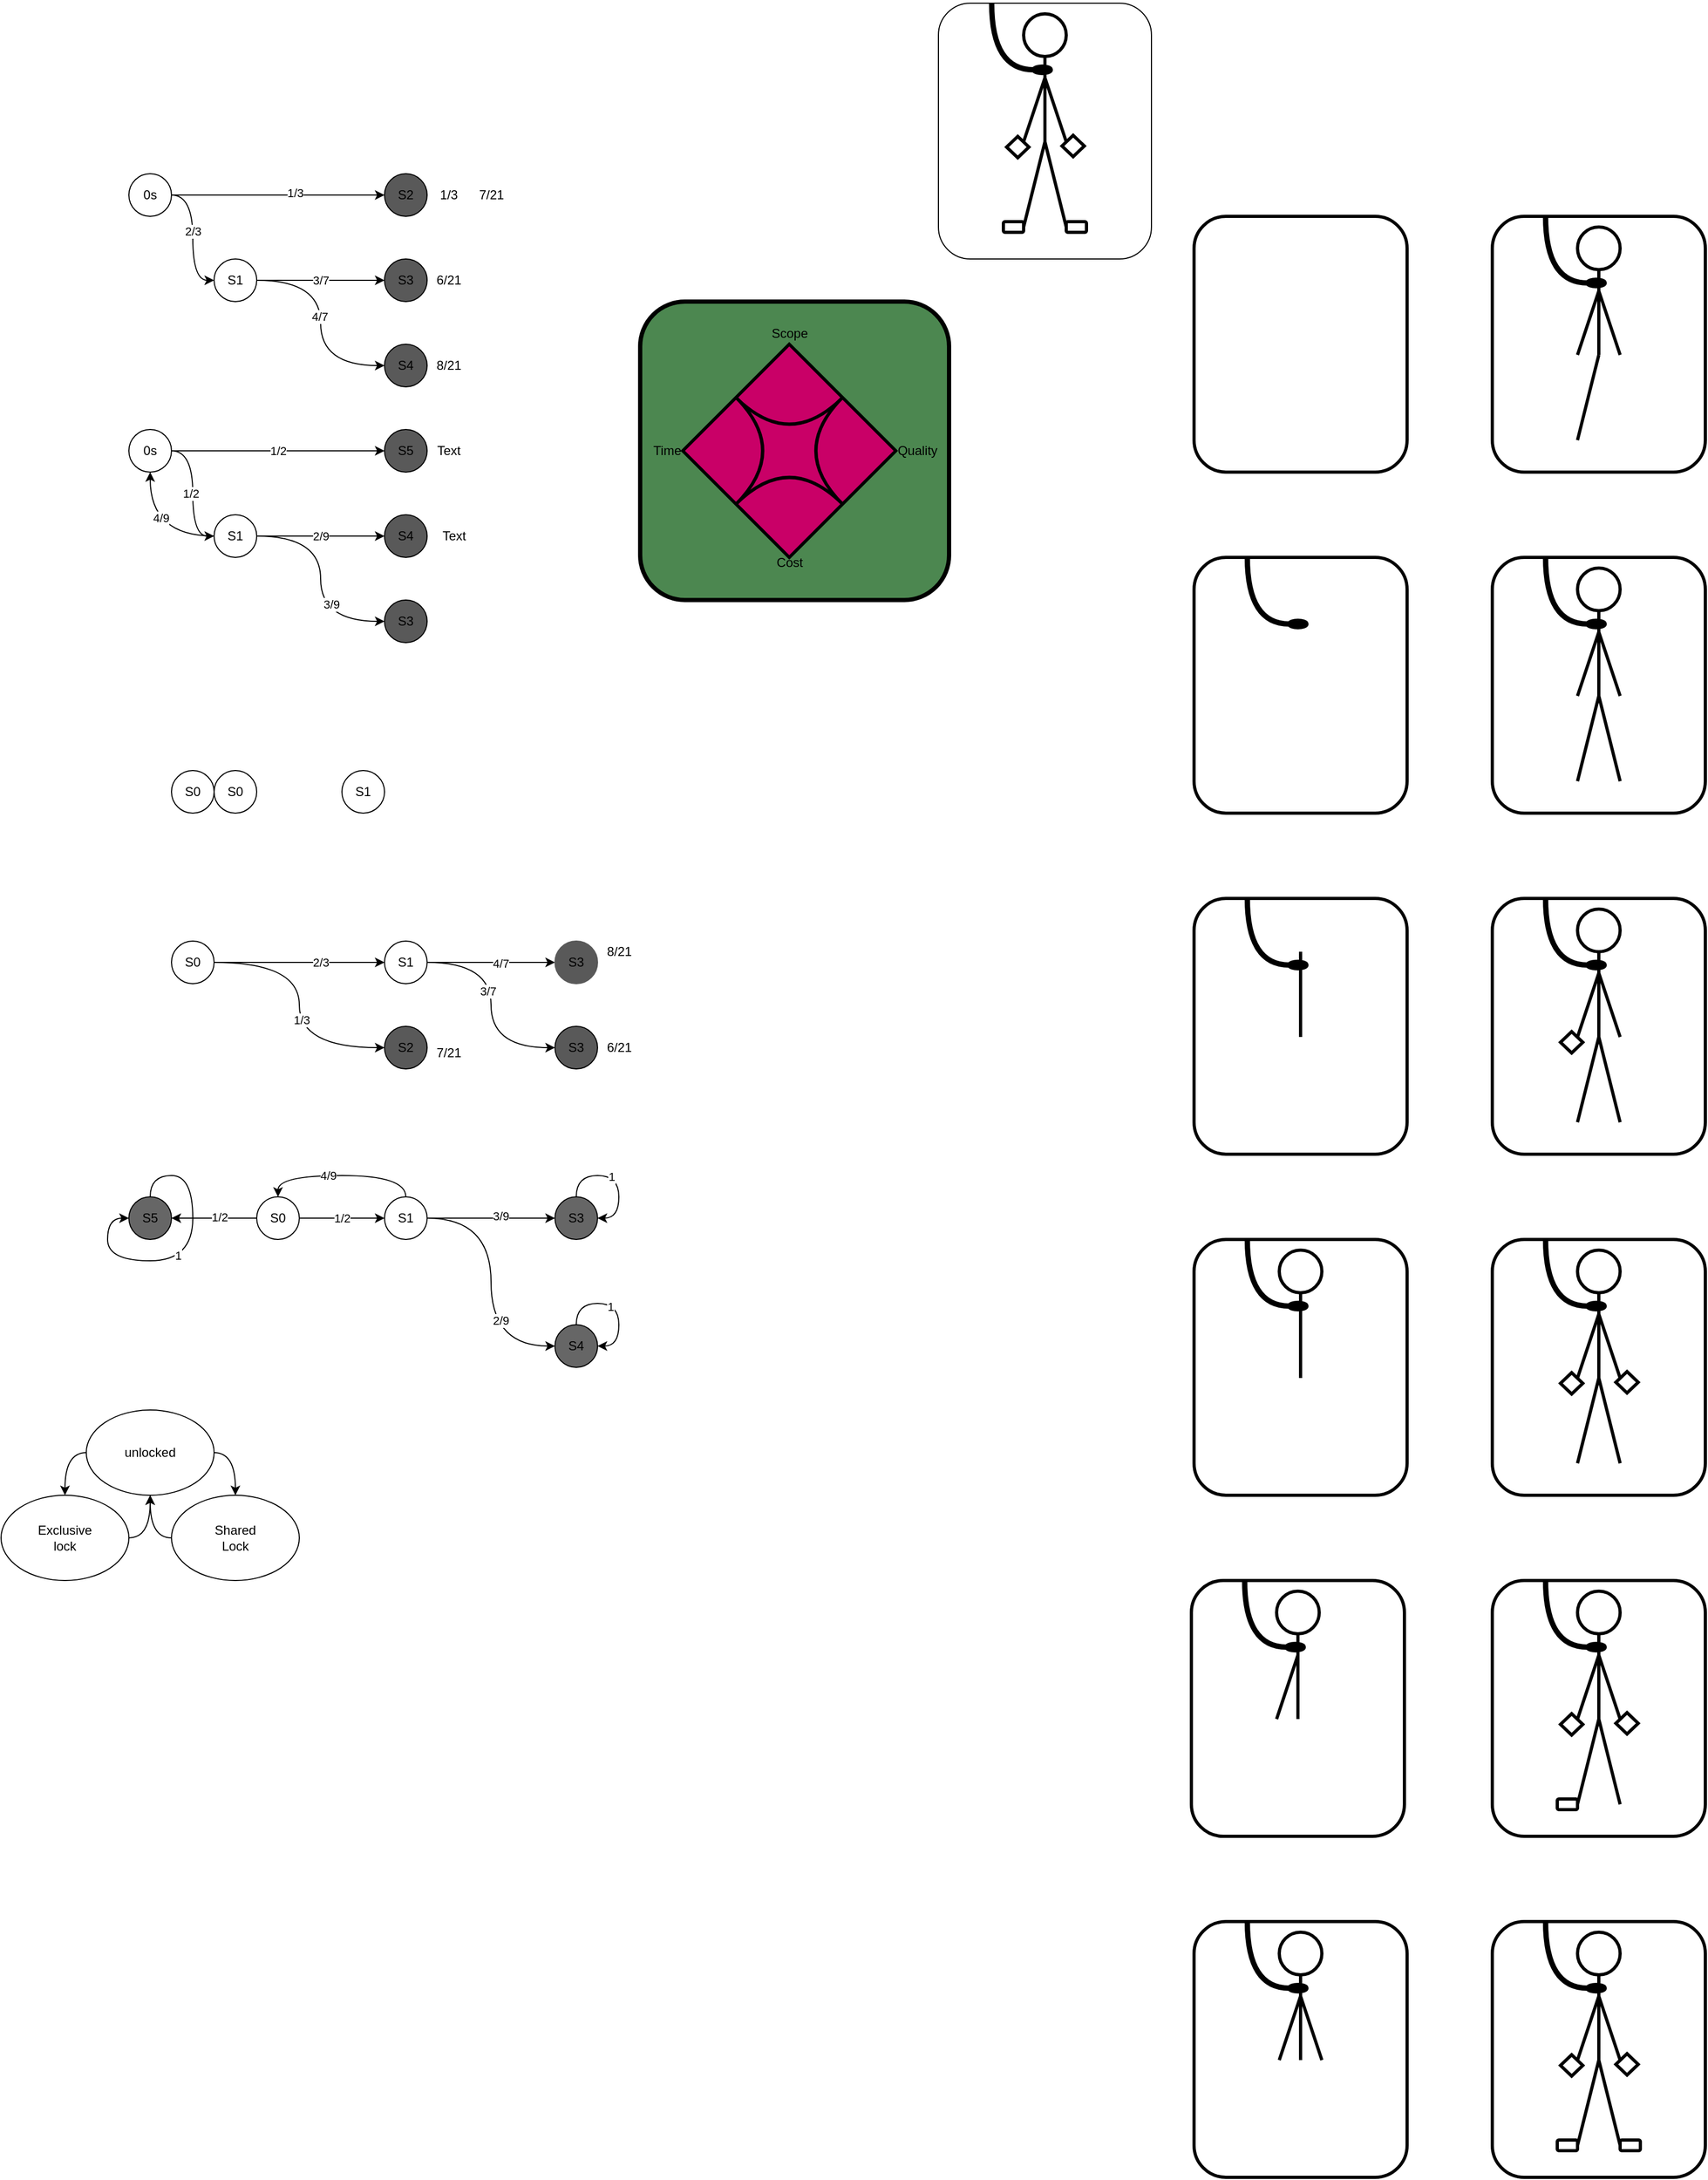 <mxfile version="20.5.2" type="device"><diagram id="sGskoXBOly3HqCNUnWLE" name="Page-1"><mxGraphModel dx="447" dy="1596" grid="1" gridSize="10" guides="1" tooltips="1" connect="1" arrows="1" fold="1" page="1" pageScale="1" pageWidth="827" pageHeight="1169" math="0" shadow="0"><root><mxCell id="0"/><mxCell id="1" parent="0"/><mxCell id="DgklLyY0GoytOKyZ_iIw-23" value="" style="rounded=1;whiteSpace=wrap;html=1;fillColor=none;" parent="1" vertex="1"><mxGeometry x="960" width="200" height="240" as="geometry"/></mxCell><mxCell id="LQpNVYu5RDOjCrOUP0Ct-6" value="" style="rounded=1;whiteSpace=wrap;html=1;fillColor=#4C8750;fontColor=#ffffff;strokeColor=default;strokeWidth=4;" parent="1" vertex="1"><mxGeometry x="680" y="280" width="290" height="280" as="geometry"/></mxCell><mxCell id="7IcQax-6n0yi58CeUxlt-4" style="edgeStyle=orthogonalEdgeStyle;orthogonalLoop=1;jettySize=auto;html=1;entryX=0;entryY=0.5;entryDx=0;entryDy=0;curved=1;" parent="1" source="7IcQax-6n0yi58CeUxlt-1" target="7IcQax-6n0yi58CeUxlt-2" edge="1"><mxGeometry relative="1" as="geometry"/></mxCell><mxCell id="7IcQax-6n0yi58CeUxlt-11" value="2/3&lt;br&gt;" style="edgeLabel;html=1;align=center;verticalAlign=middle;resizable=0;points=[];" parent="7IcQax-6n0yi58CeUxlt-4" vertex="1" connectable="0"><mxGeometry x="-0.108" relative="1" as="geometry"><mxPoint as="offset"/></mxGeometry></mxCell><mxCell id="7IcQax-6n0yi58CeUxlt-5" style="edgeStyle=orthogonalEdgeStyle;curved=1;orthogonalLoop=1;jettySize=auto;html=1;entryX=0;entryY=0.5;entryDx=0;entryDy=0;" parent="1" source="7IcQax-6n0yi58CeUxlt-1" target="7IcQax-6n0yi58CeUxlt-3" edge="1"><mxGeometry relative="1" as="geometry"/></mxCell><mxCell id="7IcQax-6n0yi58CeUxlt-10" value="1/3" style="edgeLabel;html=1;align=center;verticalAlign=middle;resizable=0;points=[];" parent="7IcQax-6n0yi58CeUxlt-5" vertex="1" connectable="0"><mxGeometry x="0.162" y="2" relative="1" as="geometry"><mxPoint as="offset"/></mxGeometry></mxCell><mxCell id="7IcQax-6n0yi58CeUxlt-1" value="0s" style="ellipse;whiteSpace=wrap;html=1;aspect=fixed;" parent="1" vertex="1"><mxGeometry x="200" y="160" width="40" height="40" as="geometry"/></mxCell><mxCell id="7IcQax-6n0yi58CeUxlt-8" style="edgeStyle=orthogonalEdgeStyle;curved=1;orthogonalLoop=1;jettySize=auto;html=1;entryX=0;entryY=0.5;entryDx=0;entryDy=0;" parent="1" source="7IcQax-6n0yi58CeUxlt-2" target="7IcQax-6n0yi58CeUxlt-7" edge="1"><mxGeometry relative="1" as="geometry"/></mxCell><mxCell id="7IcQax-6n0yi58CeUxlt-13" value="3/7" style="edgeLabel;html=1;align=center;verticalAlign=middle;resizable=0;points=[];" parent="7IcQax-6n0yi58CeUxlt-8" vertex="1" connectable="0"><mxGeometry x="-0.391" relative="1" as="geometry"><mxPoint x="23" as="offset"/></mxGeometry></mxCell><mxCell id="7IcQax-6n0yi58CeUxlt-9" style="edgeStyle=orthogonalEdgeStyle;curved=1;orthogonalLoop=1;jettySize=auto;html=1;entryX=0;entryY=0.5;entryDx=0;entryDy=0;" parent="1" source="7IcQax-6n0yi58CeUxlt-2" target="7IcQax-6n0yi58CeUxlt-6" edge="1"><mxGeometry relative="1" as="geometry"/></mxCell><mxCell id="7IcQax-6n0yi58CeUxlt-14" value="4/7&lt;br&gt;" style="edgeLabel;html=1;align=center;verticalAlign=middle;resizable=0;points=[];" parent="7IcQax-6n0yi58CeUxlt-9" vertex="1" connectable="0"><mxGeometry x="-0.282" y="-1" relative="1" as="geometry"><mxPoint y="22" as="offset"/></mxGeometry></mxCell><mxCell id="7IcQax-6n0yi58CeUxlt-2" value="S1" style="ellipse;whiteSpace=wrap;html=1;aspect=fixed;" parent="1" vertex="1"><mxGeometry x="280" y="240" width="40" height="40" as="geometry"/></mxCell><mxCell id="7IcQax-6n0yi58CeUxlt-3" value="S2" style="ellipse;whiteSpace=wrap;html=1;aspect=fixed;fillColor=#595959;" parent="1" vertex="1"><mxGeometry x="440" y="160" width="40" height="40" as="geometry"/></mxCell><mxCell id="7IcQax-6n0yi58CeUxlt-6" value="S4" style="ellipse;whiteSpace=wrap;html=1;aspect=fixed;fillColor=#595959;" parent="1" vertex="1"><mxGeometry x="440" y="320" width="40" height="40" as="geometry"/></mxCell><mxCell id="7IcQax-6n0yi58CeUxlt-7" value="S3" style="ellipse;whiteSpace=wrap;html=1;aspect=fixed;fillColor=#595959;" parent="1" vertex="1"><mxGeometry x="440" y="240" width="40" height="40" as="geometry"/></mxCell><mxCell id="7IcQax-6n0yi58CeUxlt-15" value="1/3" style="text;html=1;align=center;verticalAlign=middle;resizable=0;points=[];autosize=1;strokeColor=none;fillColor=none;" parent="1" vertex="1"><mxGeometry x="480" y="165" width="40" height="30" as="geometry"/></mxCell><mxCell id="7IcQax-6n0yi58CeUxlt-16" value="6/21" style="text;html=1;align=center;verticalAlign=middle;resizable=0;points=[];autosize=1;strokeColor=none;fillColor=none;" parent="1" vertex="1"><mxGeometry x="475" y="245" width="50" height="30" as="geometry"/></mxCell><mxCell id="7IcQax-6n0yi58CeUxlt-17" value="8/21" style="text;html=1;align=center;verticalAlign=middle;resizable=0;points=[];autosize=1;strokeColor=none;fillColor=none;" parent="1" vertex="1"><mxGeometry x="475" y="325" width="50" height="30" as="geometry"/></mxCell><mxCell id="7IcQax-6n0yi58CeUxlt-18" value="7/21" style="text;html=1;align=center;verticalAlign=middle;resizable=0;points=[];autosize=1;strokeColor=none;fillColor=none;" parent="1" vertex="1"><mxGeometry x="515" y="165" width="50" height="30" as="geometry"/></mxCell><mxCell id="7IcQax-6n0yi58CeUxlt-21" style="edgeStyle=orthogonalEdgeStyle;curved=1;orthogonalLoop=1;jettySize=auto;html=1;" parent="1" source="7IcQax-6n0yi58CeUxlt-19" target="7IcQax-6n0yi58CeUxlt-20" edge="1"><mxGeometry relative="1" as="geometry"/></mxCell><mxCell id="7IcQax-6n0yi58CeUxlt-24" value="1/2" style="edgeLabel;html=1;align=center;verticalAlign=middle;resizable=0;points=[];" parent="7IcQax-6n0yi58CeUxlt-21" vertex="1" connectable="0"><mxGeometry x="-0.342" y="1" relative="1" as="geometry"><mxPoint x="34" y="1" as="offset"/></mxGeometry></mxCell><mxCell id="7IcQax-6n0yi58CeUxlt-23" style="edgeStyle=orthogonalEdgeStyle;curved=1;orthogonalLoop=1;jettySize=auto;html=1;entryX=0;entryY=0.5;entryDx=0;entryDy=0;" parent="1" source="7IcQax-6n0yi58CeUxlt-19" target="7IcQax-6n0yi58CeUxlt-22" edge="1"><mxGeometry relative="1" as="geometry"/></mxCell><mxCell id="7IcQax-6n0yi58CeUxlt-25" value="1/2" style="edgeLabel;html=1;align=center;verticalAlign=middle;resizable=0;points=[];" parent="7IcQax-6n0yi58CeUxlt-23" vertex="1" connectable="0"><mxGeometry x="-0.27" y="-2" relative="1" as="geometry"><mxPoint y="16" as="offset"/></mxGeometry></mxCell><mxCell id="7IcQax-6n0yi58CeUxlt-19" value="0s" style="ellipse;whiteSpace=wrap;html=1;aspect=fixed;" parent="1" vertex="1"><mxGeometry x="200" y="400" width="40" height="40" as="geometry"/></mxCell><mxCell id="7IcQax-6n0yi58CeUxlt-20" value="S5" style="ellipse;whiteSpace=wrap;html=1;aspect=fixed;fillColor=#595959;" parent="1" vertex="1"><mxGeometry x="440" y="400" width="40" height="40" as="geometry"/></mxCell><mxCell id="7IcQax-6n0yi58CeUxlt-28" style="edgeStyle=orthogonalEdgeStyle;curved=1;orthogonalLoop=1;jettySize=auto;html=1;entryX=0.5;entryY=1;entryDx=0;entryDy=0;" parent="1" source="7IcQax-6n0yi58CeUxlt-22" target="7IcQax-6n0yi58CeUxlt-19" edge="1"><mxGeometry relative="1" as="geometry"/></mxCell><mxCell id="7IcQax-6n0yi58CeUxlt-29" value="4/9" style="edgeLabel;html=1;align=center;verticalAlign=middle;resizable=0;points=[];" parent="7IcQax-6n0yi58CeUxlt-28" vertex="1" connectable="0"><mxGeometry x="0.294" y="-10" relative="1" as="geometry"><mxPoint as="offset"/></mxGeometry></mxCell><mxCell id="7IcQax-6n0yi58CeUxlt-30" style="edgeStyle=orthogonalEdgeStyle;curved=1;orthogonalLoop=1;jettySize=auto;html=1;entryX=0;entryY=0.5;entryDx=0;entryDy=0;" parent="1" source="7IcQax-6n0yi58CeUxlt-22" target="7IcQax-6n0yi58CeUxlt-26" edge="1"><mxGeometry relative="1" as="geometry"/></mxCell><mxCell id="7IcQax-6n0yi58CeUxlt-31" value="2/9" style="edgeLabel;html=1;align=center;verticalAlign=middle;resizable=0;points=[];" parent="7IcQax-6n0yi58CeUxlt-30" vertex="1" connectable="0"><mxGeometry x="-0.269" y="-1" relative="1" as="geometry"><mxPoint x="16" y="-1" as="offset"/></mxGeometry></mxCell><mxCell id="7IcQax-6n0yi58CeUxlt-32" style="edgeStyle=orthogonalEdgeStyle;curved=1;orthogonalLoop=1;jettySize=auto;html=1;entryX=0;entryY=0.5;entryDx=0;entryDy=0;" parent="1" source="7IcQax-6n0yi58CeUxlt-22" target="7IcQax-6n0yi58CeUxlt-27" edge="1"><mxGeometry relative="1" as="geometry"/></mxCell><mxCell id="7IcQax-6n0yi58CeUxlt-33" value="3/9" style="edgeLabel;html=1;align=center;verticalAlign=middle;resizable=0;points=[];" parent="7IcQax-6n0yi58CeUxlt-32" vertex="1" connectable="0"><mxGeometry x="0.238" y="10" relative="1" as="geometry"><mxPoint as="offset"/></mxGeometry></mxCell><mxCell id="7IcQax-6n0yi58CeUxlt-22" value="S1" style="ellipse;whiteSpace=wrap;html=1;aspect=fixed;fillColor=default;" parent="1" vertex="1"><mxGeometry x="280" y="480" width="40" height="40" as="geometry"/></mxCell><mxCell id="7IcQax-6n0yi58CeUxlt-26" value="S4" style="ellipse;whiteSpace=wrap;html=1;aspect=fixed;fillColor=#595959;" parent="1" vertex="1"><mxGeometry x="440" y="480" width="40" height="40" as="geometry"/></mxCell><mxCell id="7IcQax-6n0yi58CeUxlt-27" value="S3" style="ellipse;whiteSpace=wrap;html=1;aspect=fixed;fillColor=#595959;" parent="1" vertex="1"><mxGeometry x="440" y="560" width="40" height="40" as="geometry"/></mxCell><mxCell id="7IcQax-6n0yi58CeUxlt-34" value="Text" style="text;html=1;align=center;verticalAlign=middle;resizable=0;points=[];autosize=1;strokeColor=none;fillColor=none;" parent="1" vertex="1"><mxGeometry x="480" y="410" width="40" height="20" as="geometry"/></mxCell><mxCell id="7IcQax-6n0yi58CeUxlt-35" value="Text" style="text;html=1;align=center;verticalAlign=middle;resizable=0;points=[];autosize=1;strokeColor=none;fillColor=none;" parent="1" vertex="1"><mxGeometry x="485" y="490" width="40" height="20" as="geometry"/></mxCell><mxCell id="I7FxyXfFVe9pV2n4hSXE-5" style="edgeStyle=none;curved=1;rounded=0;orthogonalLoop=1;jettySize=auto;html=1;endArrow=open;startSize=14;endSize=14;sourcePerimeterSpacing=8;targetPerimeterSpacing=8;" parent="1" source="I7FxyXfFVe9pV2n4hSXE-1" target="I7FxyXfFVe9pV2n4hSXE-4" edge="1"><mxGeometry relative="1" as="geometry"/></mxCell><mxCell id="I7FxyXfFVe9pV2n4hSXE-1" value="S0" style="ellipse;whiteSpace=wrap;html=1;hachureGap=4;" parent="1" vertex="1"><mxGeometry x="240" y="720" width="40" height="40" as="geometry"/></mxCell><mxCell id="I7FxyXfFVe9pV2n4hSXE-2" value="S1" style="ellipse;whiteSpace=wrap;html=1;hachureGap=4;" parent="1" vertex="1"><mxGeometry x="400" y="720" width="40" height="40" as="geometry"/></mxCell><mxCell id="I7FxyXfFVe9pV2n4hSXE-4" value="S0" style="ellipse;whiteSpace=wrap;html=1;hachureGap=4;" parent="1" vertex="1"><mxGeometry x="280" y="720" width="40" height="40" as="geometry"/></mxCell><mxCell id="94QkGzh0j1kMz5XKnxy5-3" style="edgeStyle=orthogonalEdgeStyle;orthogonalLoop=1;jettySize=auto;html=1;entryX=0;entryY=0.5;entryDx=0;entryDy=0;curved=1;" parent="1" source="94QkGzh0j1kMz5XKnxy5-1" target="94QkGzh0j1kMz5XKnxy5-2" edge="1"><mxGeometry relative="1" as="geometry"/></mxCell><mxCell id="94QkGzh0j1kMz5XKnxy5-6" value="2/3" style="edgeLabel;html=1;align=center;verticalAlign=middle;resizable=0;points=[];" parent="94QkGzh0j1kMz5XKnxy5-3" vertex="1" connectable="0"><mxGeometry x="-0.228" y="-2" relative="1" as="geometry"><mxPoint x="38" y="-2" as="offset"/></mxGeometry></mxCell><mxCell id="94QkGzh0j1kMz5XKnxy5-5" style="edgeStyle=orthogonalEdgeStyle;curved=1;orthogonalLoop=1;jettySize=auto;html=1;entryX=0;entryY=0.5;entryDx=0;entryDy=0;" parent="1" source="94QkGzh0j1kMz5XKnxy5-1" target="94QkGzh0j1kMz5XKnxy5-4" edge="1"><mxGeometry relative="1" as="geometry"/></mxCell><mxCell id="94QkGzh0j1kMz5XKnxy5-7" value="1/3" style="edgeLabel;html=1;align=center;verticalAlign=middle;resizable=0;points=[];" parent="94QkGzh0j1kMz5XKnxy5-5" vertex="1" connectable="0"><mxGeometry x="0.117" y="2" relative="1" as="geometry"><mxPoint as="offset"/></mxGeometry></mxCell><mxCell id="94QkGzh0j1kMz5XKnxy5-1" value="S0" style="ellipse;whiteSpace=wrap;html=1;aspect=fixed;" parent="1" vertex="1"><mxGeometry x="240" y="880" width="40" height="40" as="geometry"/></mxCell><mxCell id="94QkGzh0j1kMz5XKnxy5-10" style="edgeStyle=orthogonalEdgeStyle;curved=1;orthogonalLoop=1;jettySize=auto;html=1;" parent="1" source="94QkGzh0j1kMz5XKnxy5-2" target="94QkGzh0j1kMz5XKnxy5-8" edge="1"><mxGeometry relative="1" as="geometry"/></mxCell><mxCell id="94QkGzh0j1kMz5XKnxy5-13" value="4/7" style="edgeLabel;html=1;align=center;verticalAlign=middle;resizable=0;points=[];" parent="94QkGzh0j1kMz5XKnxy5-10" vertex="1" connectable="0"><mxGeometry x="0.15" y="-1" relative="1" as="geometry"><mxPoint as="offset"/></mxGeometry></mxCell><mxCell id="94QkGzh0j1kMz5XKnxy5-11" style="edgeStyle=orthogonalEdgeStyle;curved=1;orthogonalLoop=1;jettySize=auto;html=1;entryX=0;entryY=0.5;entryDx=0;entryDy=0;" parent="1" source="94QkGzh0j1kMz5XKnxy5-2" target="94QkGzh0j1kMz5XKnxy5-9" edge="1"><mxGeometry relative="1" as="geometry"/></mxCell><mxCell id="94QkGzh0j1kMz5XKnxy5-12" value="3/7" style="edgeLabel;html=1;align=center;verticalAlign=middle;resizable=0;points=[];" parent="94QkGzh0j1kMz5XKnxy5-11" vertex="1" connectable="0"><mxGeometry x="-0.128" y="-3" relative="1" as="geometry"><mxPoint as="offset"/></mxGeometry></mxCell><mxCell id="94QkGzh0j1kMz5XKnxy5-2" value="S1" style="ellipse;whiteSpace=wrap;html=1;aspect=fixed;fillColor=none;" parent="1" vertex="1"><mxGeometry x="440" y="880" width="40" height="40" as="geometry"/></mxCell><mxCell id="94QkGzh0j1kMz5XKnxy5-4" value="S2" style="ellipse;whiteSpace=wrap;html=1;aspect=fixed;fillColor=#595959;" parent="1" vertex="1"><mxGeometry x="440" y="960" width="40" height="40" as="geometry"/></mxCell><mxCell id="94QkGzh0j1kMz5XKnxy5-8" value="S3" style="ellipse;whiteSpace=wrap;html=1;aspect=fixed;fillColor=#595959;strokeColor=#595959;" parent="1" vertex="1"><mxGeometry x="600" y="880" width="40" height="40" as="geometry"/></mxCell><mxCell id="94QkGzh0j1kMz5XKnxy5-9" value="S3" style="ellipse;whiteSpace=wrap;html=1;aspect=fixed;fillColor=#595959;" parent="1" vertex="1"><mxGeometry x="600" y="960" width="40" height="40" as="geometry"/></mxCell><mxCell id="94QkGzh0j1kMz5XKnxy5-14" value="8/21" style="text;html=1;align=center;verticalAlign=middle;resizable=0;points=[];autosize=1;strokeColor=none;fillColor=none;" parent="1" vertex="1"><mxGeometry x="635" y="875" width="50" height="30" as="geometry"/></mxCell><mxCell id="94QkGzh0j1kMz5XKnxy5-15" value="6/21" style="text;html=1;align=center;verticalAlign=middle;resizable=0;points=[];autosize=1;strokeColor=none;fillColor=none;" parent="1" vertex="1"><mxGeometry x="635" y="965" width="50" height="30" as="geometry"/></mxCell><mxCell id="94QkGzh0j1kMz5XKnxy5-16" value="7/21" style="text;html=1;align=center;verticalAlign=middle;resizable=0;points=[];autosize=1;strokeColor=none;fillColor=none;" parent="1" vertex="1"><mxGeometry x="475" y="970" width="50" height="30" as="geometry"/></mxCell><mxCell id="94QkGzh0j1kMz5XKnxy5-19" style="edgeStyle=orthogonalEdgeStyle;curved=1;orthogonalLoop=1;jettySize=auto;html=1;" parent="1" source="94QkGzh0j1kMz5XKnxy5-17" target="94QkGzh0j1kMz5XKnxy5-18" edge="1"><mxGeometry relative="1" as="geometry"/></mxCell><mxCell id="94QkGzh0j1kMz5XKnxy5-23" value="1/2" style="edgeLabel;html=1;align=center;verticalAlign=middle;resizable=0;points=[];" parent="94QkGzh0j1kMz5XKnxy5-19" vertex="1" connectable="0"><mxGeometry x="0.278" y="1" relative="1" as="geometry"><mxPoint x="-11" y="1" as="offset"/></mxGeometry></mxCell><mxCell id="94QkGzh0j1kMz5XKnxy5-21" style="edgeStyle=orthogonalEdgeStyle;curved=1;orthogonalLoop=1;jettySize=auto;html=1;entryX=1;entryY=0.5;entryDx=0;entryDy=0;" parent="1" source="94QkGzh0j1kMz5XKnxy5-17" target="94QkGzh0j1kMz5XKnxy5-20" edge="1"><mxGeometry relative="1" as="geometry"/></mxCell><mxCell id="94QkGzh0j1kMz5XKnxy5-22" value="1/2" style="edgeLabel;html=1;align=center;verticalAlign=middle;resizable=0;points=[];" parent="94QkGzh0j1kMz5XKnxy5-21" vertex="1" connectable="0"><mxGeometry x="-0.129" y="-1" relative="1" as="geometry"><mxPoint as="offset"/></mxGeometry></mxCell><mxCell id="94QkGzh0j1kMz5XKnxy5-17" value="S0" style="ellipse;whiteSpace=wrap;html=1;aspect=fixed;" parent="1" vertex="1"><mxGeometry x="320" y="1120" width="40" height="40" as="geometry"/></mxCell><mxCell id="94QkGzh0j1kMz5XKnxy5-24" style="edgeStyle=orthogonalEdgeStyle;curved=1;orthogonalLoop=1;jettySize=auto;html=1;entryX=0.5;entryY=0;entryDx=0;entryDy=0;exitX=0.5;exitY=0;exitDx=0;exitDy=0;" parent="1" source="94QkGzh0j1kMz5XKnxy5-18" target="94QkGzh0j1kMz5XKnxy5-17" edge="1"><mxGeometry relative="1" as="geometry"/></mxCell><mxCell id="94QkGzh0j1kMz5XKnxy5-25" value="4/9" style="edgeLabel;html=1;align=center;verticalAlign=middle;resizable=0;points=[];" parent="94QkGzh0j1kMz5XKnxy5-24" vertex="1" connectable="0"><mxGeometry x="-0.355" relative="1" as="geometry"><mxPoint x="-42" as="offset"/></mxGeometry></mxCell><mxCell id="94QkGzh0j1kMz5XKnxy5-28" style="edgeStyle=orthogonalEdgeStyle;curved=1;orthogonalLoop=1;jettySize=auto;html=1;" parent="1" source="94QkGzh0j1kMz5XKnxy5-18" target="94QkGzh0j1kMz5XKnxy5-26" edge="1"><mxGeometry relative="1" as="geometry"/></mxCell><mxCell id="94QkGzh0j1kMz5XKnxy5-30" value="3/9" style="edgeLabel;html=1;align=center;verticalAlign=middle;resizable=0;points=[];" parent="94QkGzh0j1kMz5XKnxy5-28" vertex="1" connectable="0"><mxGeometry x="0.143" y="2" relative="1" as="geometry"><mxPoint as="offset"/></mxGeometry></mxCell><mxCell id="94QkGzh0j1kMz5XKnxy5-29" style="edgeStyle=orthogonalEdgeStyle;curved=1;orthogonalLoop=1;jettySize=auto;html=1;entryX=0;entryY=0.5;entryDx=0;entryDy=0;" parent="1" source="94QkGzh0j1kMz5XKnxy5-18" target="94QkGzh0j1kMz5XKnxy5-27" edge="1"><mxGeometry relative="1" as="geometry"/></mxCell><mxCell id="94QkGzh0j1kMz5XKnxy5-31" value="2/9" style="edgeLabel;html=1;align=center;verticalAlign=middle;resizable=0;points=[];" parent="94QkGzh0j1kMz5XKnxy5-29" vertex="1" connectable="0"><mxGeometry x="0.3" y="9" relative="1" as="geometry"><mxPoint as="offset"/></mxGeometry></mxCell><mxCell id="94QkGzh0j1kMz5XKnxy5-18" value="S1" style="ellipse;whiteSpace=wrap;html=1;aspect=fixed;" parent="1" vertex="1"><mxGeometry x="440" y="1120" width="40" height="40" as="geometry"/></mxCell><mxCell id="94QkGzh0j1kMz5XKnxy5-20" value="S5" style="ellipse;whiteSpace=wrap;html=1;aspect=fixed;fillColor=#666666;" parent="1" vertex="1"><mxGeometry x="200" y="1120" width="40" height="40" as="geometry"/></mxCell><mxCell id="94QkGzh0j1kMz5XKnxy5-26" value="S3" style="ellipse;whiteSpace=wrap;html=1;aspect=fixed;fillColor=#666666;" parent="1" vertex="1"><mxGeometry x="600" y="1120" width="40" height="40" as="geometry"/></mxCell><mxCell id="94QkGzh0j1kMz5XKnxy5-27" value="S4" style="ellipse;whiteSpace=wrap;html=1;aspect=fixed;fillColor=#666666;" parent="1" vertex="1"><mxGeometry x="600" y="1240" width="40" height="40" as="geometry"/></mxCell><mxCell id="94QkGzh0j1kMz5XKnxy5-32" style="edgeStyle=orthogonalEdgeStyle;curved=1;orthogonalLoop=1;jettySize=auto;html=1;entryX=0;entryY=0.5;entryDx=0;entryDy=0;" parent="1" source="94QkGzh0j1kMz5XKnxy5-20" target="94QkGzh0j1kMz5XKnxy5-20" edge="1"><mxGeometry relative="1" as="geometry"/></mxCell><mxCell id="94QkGzh0j1kMz5XKnxy5-33" value="1" style="edgeLabel;html=1;align=center;verticalAlign=middle;resizable=0;points=[];" parent="94QkGzh0j1kMz5XKnxy5-32" vertex="1" connectable="0"><mxGeometry x="0.104" y="-5" relative="1" as="geometry"><mxPoint as="offset"/></mxGeometry></mxCell><mxCell id="94QkGzh0j1kMz5XKnxy5-34" style="edgeStyle=orthogonalEdgeStyle;curved=1;orthogonalLoop=1;jettySize=auto;html=1;entryX=1;entryY=0.5;entryDx=0;entryDy=0;" parent="1" source="94QkGzh0j1kMz5XKnxy5-26" target="94QkGzh0j1kMz5XKnxy5-26" edge="1"><mxGeometry relative="1" as="geometry"/></mxCell><mxCell id="94QkGzh0j1kMz5XKnxy5-35" value="1" style="edgeLabel;html=1;align=center;verticalAlign=middle;resizable=0;points=[];" parent="94QkGzh0j1kMz5XKnxy5-34" vertex="1" connectable="0"><mxGeometry x="-0.117" y="-1" relative="1" as="geometry"><mxPoint as="offset"/></mxGeometry></mxCell><mxCell id="94QkGzh0j1kMz5XKnxy5-36" style="edgeStyle=orthogonalEdgeStyle;curved=1;orthogonalLoop=1;jettySize=auto;html=1;entryX=1;entryY=0.5;entryDx=0;entryDy=0;" parent="1" source="94QkGzh0j1kMz5XKnxy5-27" target="94QkGzh0j1kMz5XKnxy5-27" edge="1"><mxGeometry relative="1" as="geometry"/></mxCell><mxCell id="94QkGzh0j1kMz5XKnxy5-37" value="1" style="edgeLabel;html=1;align=center;verticalAlign=middle;resizable=0;points=[];" parent="94QkGzh0j1kMz5XKnxy5-36" vertex="1" connectable="0"><mxGeometry x="-0.13" y="-3" relative="1" as="geometry"><mxPoint as="offset"/></mxGeometry></mxCell><mxCell id="LQpNVYu5RDOjCrOUP0Ct-1" value="" style="rhombus;whiteSpace=wrap;html=1;fillColor=#C90067;strokeColor=default;strokeWidth=3;" parent="1" vertex="1"><mxGeometry x="720" y="320" width="200" height="200" as="geometry"/></mxCell><mxCell id="LQpNVYu5RDOjCrOUP0Ct-2" value="Scope" style="text;html=1;align=center;verticalAlign=middle;resizable=0;points=[];autosize=1;strokeColor=none;fillColor=none;" parent="1" vertex="1"><mxGeometry x="790" y="295" width="60" height="30" as="geometry"/></mxCell><mxCell id="LQpNVYu5RDOjCrOUP0Ct-3" value="Time" style="text;html=1;align=center;verticalAlign=middle;resizable=0;points=[];autosize=1;strokeColor=none;fillColor=none;" parent="1" vertex="1"><mxGeometry x="680" y="405" width="50" height="30" as="geometry"/></mxCell><mxCell id="LQpNVYu5RDOjCrOUP0Ct-4" value="Quality" style="text;html=1;align=center;verticalAlign=middle;resizable=0;points=[];autosize=1;strokeColor=none;fillColor=none;" parent="1" vertex="1"><mxGeometry x="910" y="405" width="60" height="30" as="geometry"/></mxCell><mxCell id="LQpNVYu5RDOjCrOUP0Ct-5" value="Cost" style="text;html=1;align=center;verticalAlign=middle;resizable=0;points=[];autosize=1;strokeColor=none;fillColor=none;" parent="1" vertex="1"><mxGeometry x="795" y="510" width="50" height="30" as="geometry"/></mxCell><mxCell id="LQpNVYu5RDOjCrOUP0Ct-8" value="" style="endArrow=none;html=1;curved=1;exitX=0;exitY=1;exitDx=0;exitDy=0;entryX=1;entryY=1;entryDx=0;entryDy=0;strokeWidth=3;" parent="1" source="LQpNVYu5RDOjCrOUP0Ct-1" target="LQpNVYu5RDOjCrOUP0Ct-1" edge="1"><mxGeometry width="50" height="50" relative="1" as="geometry"><mxPoint x="780" y="510" as="sourcePoint"/><mxPoint x="830" y="460" as="targetPoint"/><Array as="points"><mxPoint x="820" y="420"/></Array></mxGeometry></mxCell><mxCell id="LQpNVYu5RDOjCrOUP0Ct-10" value="" style="endArrow=none;html=1;curved=1;exitX=0;exitY=1;exitDx=0;exitDy=0;entryX=1;entryY=1;entryDx=0;entryDy=0;strokeWidth=3;" parent="1" edge="1"><mxGeometry width="50" height="50" relative="1" as="geometry"><mxPoint x="770" y="370" as="sourcePoint"/><mxPoint x="870" y="370" as="targetPoint"/><Array as="points"><mxPoint x="820" y="420"/></Array></mxGeometry></mxCell><mxCell id="LQpNVYu5RDOjCrOUP0Ct-12" value="" style="endArrow=none;html=1;curved=1;exitX=0;exitY=1;exitDx=0;exitDy=0;strokeWidth=3;" parent="1" source="LQpNVYu5RDOjCrOUP0Ct-1" edge="1"><mxGeometry width="50" height="50" relative="1" as="geometry"><mxPoint x="770" y="440" as="sourcePoint"/><mxPoint x="770" y="370" as="targetPoint"/><Array as="points"><mxPoint x="820" y="420"/></Array></mxGeometry></mxCell><mxCell id="LQpNVYu5RDOjCrOUP0Ct-14" value="" style="endArrow=none;html=1;curved=1;exitX=1;exitY=1;exitDx=0;exitDy=0;startArrow=none;strokeWidth=3;" parent="1" source="LQpNVYu5RDOjCrOUP0Ct-1" edge="1"><mxGeometry width="50" height="50" relative="1" as="geometry"><mxPoint x="870" y="470" as="sourcePoint"/><mxPoint x="870" y="370" as="targetPoint"/><Array as="points"><mxPoint x="820" y="420"/></Array></mxGeometry></mxCell><mxCell id="DgklLyY0GoytOKyZ_iIw-1" value="" style="ellipse;whiteSpace=wrap;html=1;aspect=fixed;fillColor=none;strokeWidth=3;" parent="1" vertex="1"><mxGeometry x="1040" y="10" width="40" height="40" as="geometry"/></mxCell><mxCell id="DgklLyY0GoytOKyZ_iIw-2" value="" style="endArrow=none;html=1;rounded=0;entryX=0.5;entryY=1;entryDx=0;entryDy=0;strokeWidth=3;" parent="1" target="DgklLyY0GoytOKyZ_iIw-1" edge="1"><mxGeometry width="50" height="50" relative="1" as="geometry"><mxPoint x="1060" y="130" as="sourcePoint"/><mxPoint x="1090" y="60" as="targetPoint"/></mxGeometry></mxCell><mxCell id="DgklLyY0GoytOKyZ_iIw-3" value="" style="endArrow=none;html=1;rounded=0;strokeWidth=3;" parent="1" edge="1"><mxGeometry width="50" height="50" relative="1" as="geometry"><mxPoint x="1040" y="210" as="sourcePoint"/><mxPoint x="1060" y="130" as="targetPoint"/></mxGeometry></mxCell><mxCell id="DgklLyY0GoytOKyZ_iIw-4" value="" style="endArrow=none;html=1;rounded=0;strokeWidth=3;" parent="1" edge="1"><mxGeometry width="50" height="50" relative="1" as="geometry"><mxPoint x="1060" y="130" as="sourcePoint"/><mxPoint x="1080" y="210" as="targetPoint"/></mxGeometry></mxCell><mxCell id="DgklLyY0GoytOKyZ_iIw-5" value="" style="endArrow=none;html=1;rounded=0;strokeWidth=3;" parent="1" edge="1"><mxGeometry width="50" height="50" relative="1" as="geometry"><mxPoint x="1040" y="130" as="sourcePoint"/><mxPoint x="1060" y="70" as="targetPoint"/></mxGeometry></mxCell><mxCell id="DgklLyY0GoytOKyZ_iIw-6" value="" style="endArrow=none;html=1;rounded=0;strokeWidth=3;" parent="1" edge="1"><mxGeometry width="50" height="50" relative="1" as="geometry"><mxPoint x="1060" y="70" as="sourcePoint"/><mxPoint x="1080" y="130" as="targetPoint"/></mxGeometry></mxCell><mxCell id="DgklLyY0GoytOKyZ_iIw-14" value="" style="rounded=1;whiteSpace=wrap;html=1;fillColor=none;strokeWidth=3;" parent="1" vertex="1"><mxGeometry x="1021" y="205" width="19" height="10" as="geometry"/></mxCell><mxCell id="DgklLyY0GoytOKyZ_iIw-15" value="" style="rounded=1;whiteSpace=wrap;html=1;fillColor=none;strokeWidth=3;" parent="1" vertex="1"><mxGeometry x="1080" y="205" width="19" height="10" as="geometry"/></mxCell><mxCell id="DgklLyY0GoytOKyZ_iIw-17" value="" style="rhombus;whiteSpace=wrap;html=1;fillColor=none;strokeWidth=3;" parent="1" vertex="1"><mxGeometry x="1024" y="125" width="21" height="20" as="geometry"/></mxCell><mxCell id="DgklLyY0GoytOKyZ_iIw-18" value="" style="rhombus;whiteSpace=wrap;html=1;fillColor=none;strokeWidth=3;" parent="1" vertex="1"><mxGeometry x="1076" y="124" width="21" height="20" as="geometry"/></mxCell><mxCell id="DgklLyY0GoytOKyZ_iIw-20" value="" style="ellipse;whiteSpace=wrap;html=1;fillColor=none;strokeWidth=5;" parent="1" vertex="1"><mxGeometry x="1050" y="60" width="15" height="5" as="geometry"/></mxCell><mxCell id="DgklLyY0GoytOKyZ_iIw-22" value="" style="endArrow=none;html=1;exitX=0;exitY=0.5;exitDx=0;exitDy=0;entryX=0.25;entryY=0;entryDx=0;entryDy=0;strokeWidth=5;curved=1;" parent="1" source="DgklLyY0GoytOKyZ_iIw-20" target="DgklLyY0GoytOKyZ_iIw-23" edge="1"><mxGeometry width="50" height="50" relative="1" as="geometry"><mxPoint x="990" y="90" as="sourcePoint"/><mxPoint x="980" y="-30" as="targetPoint"/><Array as="points"><mxPoint x="1010" y="63"/></Array></mxGeometry></mxCell><mxCell id="DgklLyY0GoytOKyZ_iIw-37" value="" style="rounded=1;whiteSpace=wrap;html=1;fillColor=none;strokeWidth=3;" parent="1" vertex="1"><mxGeometry x="1200" y="520" width="200" height="240" as="geometry"/></mxCell><mxCell id="DgklLyY0GoytOKyZ_iIw-48" value="" style="ellipse;whiteSpace=wrap;html=1;fillColor=none;strokeWidth=5;" parent="1" vertex="1"><mxGeometry x="1290" y="580" width="15" height="5" as="geometry"/></mxCell><mxCell id="DgklLyY0GoytOKyZ_iIw-49" value="" style="endArrow=none;html=1;exitX=0;exitY=0.5;exitDx=0;exitDy=0;entryX=0.25;entryY=0;entryDx=0;entryDy=0;strokeWidth=5;curved=1;" parent="1" source="DgklLyY0GoytOKyZ_iIw-48" target="DgklLyY0GoytOKyZ_iIw-37" edge="1"><mxGeometry width="50" height="50" relative="1" as="geometry"><mxPoint x="1230" y="610" as="sourcePoint"/><mxPoint x="1220" y="490" as="targetPoint"/><Array as="points"><mxPoint x="1250" y="583"/></Array></mxGeometry></mxCell><mxCell id="DgklLyY0GoytOKyZ_iIw-50" value="" style="rounded=1;whiteSpace=wrap;html=1;fillColor=none;strokeWidth=3;" parent="1" vertex="1"><mxGeometry x="1200" y="840" width="200" height="240" as="geometry"/></mxCell><mxCell id="DgklLyY0GoytOKyZ_iIw-52" value="" style="endArrow=none;html=1;rounded=0;entryX=0.5;entryY=1;entryDx=0;entryDy=0;strokeWidth=3;" parent="1" edge="1"><mxGeometry width="50" height="50" relative="1" as="geometry"><mxPoint x="1300" y="970" as="sourcePoint"/><mxPoint x="1300" y="890" as="targetPoint"/></mxGeometry></mxCell><mxCell id="DgklLyY0GoytOKyZ_iIw-61" value="" style="ellipse;whiteSpace=wrap;html=1;fillColor=none;strokeWidth=5;" parent="1" vertex="1"><mxGeometry x="1290" y="900" width="15" height="5" as="geometry"/></mxCell><mxCell id="DgklLyY0GoytOKyZ_iIw-62" value="" style="endArrow=none;html=1;exitX=0;exitY=0.5;exitDx=0;exitDy=0;entryX=0.25;entryY=0;entryDx=0;entryDy=0;strokeWidth=5;curved=1;" parent="1" source="DgklLyY0GoytOKyZ_iIw-61" target="DgklLyY0GoytOKyZ_iIw-50" edge="1"><mxGeometry width="50" height="50" relative="1" as="geometry"><mxPoint x="1230" y="930" as="sourcePoint"/><mxPoint x="1220" y="810" as="targetPoint"/><Array as="points"><mxPoint x="1250" y="903"/></Array></mxGeometry></mxCell><mxCell id="DgklLyY0GoytOKyZ_iIw-63" value="" style="rounded=1;whiteSpace=wrap;html=1;fillColor=none;strokeWidth=3;" parent="1" vertex="1"><mxGeometry x="1200" y="1160" width="200" height="240" as="geometry"/></mxCell><mxCell id="DgklLyY0GoytOKyZ_iIw-64" value="" style="ellipse;whiteSpace=wrap;html=1;aspect=fixed;fillColor=none;strokeWidth=3;" parent="1" vertex="1"><mxGeometry x="1280" y="1170" width="40" height="40" as="geometry"/></mxCell><mxCell id="DgklLyY0GoytOKyZ_iIw-65" value="" style="endArrow=none;html=1;rounded=0;entryX=0.5;entryY=1;entryDx=0;entryDy=0;strokeWidth=3;" parent="1" target="DgklLyY0GoytOKyZ_iIw-64" edge="1"><mxGeometry width="50" height="50" relative="1" as="geometry"><mxPoint x="1300" y="1290" as="sourcePoint"/><mxPoint x="1330" y="1220" as="targetPoint"/></mxGeometry></mxCell><mxCell id="DgklLyY0GoytOKyZ_iIw-74" value="" style="ellipse;whiteSpace=wrap;html=1;fillColor=none;strokeWidth=5;" parent="1" vertex="1"><mxGeometry x="1290" y="1220" width="15" height="5" as="geometry"/></mxCell><mxCell id="DgklLyY0GoytOKyZ_iIw-75" value="" style="endArrow=none;html=1;exitX=0;exitY=0.5;exitDx=0;exitDy=0;entryX=0.25;entryY=0;entryDx=0;entryDy=0;strokeWidth=5;curved=1;" parent="1" source="DgklLyY0GoytOKyZ_iIw-74" target="DgklLyY0GoytOKyZ_iIw-63" edge="1"><mxGeometry width="50" height="50" relative="1" as="geometry"><mxPoint x="1230" y="1250" as="sourcePoint"/><mxPoint x="1220" y="1130" as="targetPoint"/><Array as="points"><mxPoint x="1250" y="1223"/></Array></mxGeometry></mxCell><mxCell id="DgklLyY0GoytOKyZ_iIw-76" value="" style="rounded=1;whiteSpace=wrap;html=1;fillColor=none;strokeWidth=3;" parent="1" vertex="1"><mxGeometry x="1197.5" y="1480" width="200" height="240" as="geometry"/></mxCell><mxCell id="DgklLyY0GoytOKyZ_iIw-77" value="" style="ellipse;whiteSpace=wrap;html=1;aspect=fixed;fillColor=none;strokeWidth=3;" parent="1" vertex="1"><mxGeometry x="1277.5" y="1490" width="40" height="40" as="geometry"/></mxCell><mxCell id="DgklLyY0GoytOKyZ_iIw-78" value="" style="endArrow=none;html=1;rounded=0;entryX=0.5;entryY=1;entryDx=0;entryDy=0;strokeWidth=3;" parent="1" target="DgklLyY0GoytOKyZ_iIw-77" edge="1"><mxGeometry width="50" height="50" relative="1" as="geometry"><mxPoint x="1297.5" y="1610" as="sourcePoint"/><mxPoint x="1327.5" y="1540" as="targetPoint"/></mxGeometry></mxCell><mxCell id="DgklLyY0GoytOKyZ_iIw-81" value="" style="endArrow=none;html=1;rounded=0;strokeWidth=3;" parent="1" edge="1"><mxGeometry width="50" height="50" relative="1" as="geometry"><mxPoint x="1277.5" y="1610" as="sourcePoint"/><mxPoint x="1297.5" y="1550" as="targetPoint"/></mxGeometry></mxCell><mxCell id="DgklLyY0GoytOKyZ_iIw-87" value="" style="ellipse;whiteSpace=wrap;html=1;fillColor=none;strokeWidth=5;" parent="1" vertex="1"><mxGeometry x="1287.5" y="1540" width="15" height="5" as="geometry"/></mxCell><mxCell id="DgklLyY0GoytOKyZ_iIw-88" value="" style="endArrow=none;html=1;exitX=0;exitY=0.5;exitDx=0;exitDy=0;entryX=0.25;entryY=0;entryDx=0;entryDy=0;strokeWidth=5;curved=1;" parent="1" source="DgklLyY0GoytOKyZ_iIw-87" target="DgklLyY0GoytOKyZ_iIw-76" edge="1"><mxGeometry width="50" height="50" relative="1" as="geometry"><mxPoint x="1227.5" y="1570" as="sourcePoint"/><mxPoint x="1217.5" y="1450" as="targetPoint"/><Array as="points"><mxPoint x="1247.5" y="1543"/></Array></mxGeometry></mxCell><mxCell id="DgklLyY0GoytOKyZ_iIw-89" value="" style="rounded=1;whiteSpace=wrap;html=1;fillColor=none;strokeWidth=3;" parent="1" vertex="1"><mxGeometry x="1200" y="1800" width="200" height="240" as="geometry"/></mxCell><mxCell id="DgklLyY0GoytOKyZ_iIw-90" value="" style="ellipse;whiteSpace=wrap;html=1;aspect=fixed;fillColor=none;strokeWidth=3;" parent="1" vertex="1"><mxGeometry x="1280" y="1810" width="40" height="40" as="geometry"/></mxCell><mxCell id="DgklLyY0GoytOKyZ_iIw-91" value="" style="endArrow=none;html=1;rounded=0;entryX=0.5;entryY=1;entryDx=0;entryDy=0;strokeWidth=3;" parent="1" target="DgklLyY0GoytOKyZ_iIw-90" edge="1"><mxGeometry width="50" height="50" relative="1" as="geometry"><mxPoint x="1300.0" y="1930" as="sourcePoint"/><mxPoint x="1330" y="1860" as="targetPoint"/></mxGeometry></mxCell><mxCell id="DgklLyY0GoytOKyZ_iIw-94" value="" style="endArrow=none;html=1;rounded=0;strokeWidth=3;" parent="1" edge="1"><mxGeometry width="50" height="50" relative="1" as="geometry"><mxPoint x="1280.0" y="1930" as="sourcePoint"/><mxPoint x="1300.0" y="1870" as="targetPoint"/></mxGeometry></mxCell><mxCell id="DgklLyY0GoytOKyZ_iIw-95" value="" style="endArrow=none;html=1;rounded=0;strokeWidth=3;" parent="1" edge="1"><mxGeometry width="50" height="50" relative="1" as="geometry"><mxPoint x="1300.0" y="1870" as="sourcePoint"/><mxPoint x="1320.0" y="1930" as="targetPoint"/></mxGeometry></mxCell><mxCell id="DgklLyY0GoytOKyZ_iIw-100" value="" style="ellipse;whiteSpace=wrap;html=1;fillColor=none;strokeWidth=5;" parent="1" vertex="1"><mxGeometry x="1290" y="1860" width="15" height="5" as="geometry"/></mxCell><mxCell id="DgklLyY0GoytOKyZ_iIw-101" value="" style="endArrow=none;html=1;exitX=0;exitY=0.5;exitDx=0;exitDy=0;entryX=0.25;entryY=0;entryDx=0;entryDy=0;strokeWidth=5;curved=1;" parent="1" source="DgklLyY0GoytOKyZ_iIw-100" target="DgklLyY0GoytOKyZ_iIw-89" edge="1"><mxGeometry width="50" height="50" relative="1" as="geometry"><mxPoint x="1230" y="1890" as="sourcePoint"/><mxPoint x="1220" y="1770" as="targetPoint"/><Array as="points"><mxPoint x="1250" y="1863"/></Array></mxGeometry></mxCell><mxCell id="DgklLyY0GoytOKyZ_iIw-102" value="" style="rounded=1;whiteSpace=wrap;html=1;fillColor=none;strokeWidth=3;" parent="1" vertex="1"><mxGeometry x="1480" y="200" width="200" height="240" as="geometry"/></mxCell><mxCell id="DgklLyY0GoytOKyZ_iIw-103" value="" style="ellipse;whiteSpace=wrap;html=1;aspect=fixed;fillColor=none;strokeWidth=3;" parent="1" vertex="1"><mxGeometry x="1560" y="210" width="40" height="40" as="geometry"/></mxCell><mxCell id="DgklLyY0GoytOKyZ_iIw-104" value="" style="endArrow=none;html=1;rounded=0;entryX=0.5;entryY=1;entryDx=0;entryDy=0;strokeWidth=3;" parent="1" target="DgklLyY0GoytOKyZ_iIw-103" edge="1"><mxGeometry width="50" height="50" relative="1" as="geometry"><mxPoint x="1580.0" y="330.0" as="sourcePoint"/><mxPoint x="1610" y="260" as="targetPoint"/></mxGeometry></mxCell><mxCell id="DgklLyY0GoytOKyZ_iIw-105" value="" style="endArrow=none;html=1;rounded=0;strokeWidth=3;" parent="1" edge="1"><mxGeometry width="50" height="50" relative="1" as="geometry"><mxPoint x="1560.0" y="410.0" as="sourcePoint"/><mxPoint x="1580.0" y="330.0" as="targetPoint"/></mxGeometry></mxCell><mxCell id="DgklLyY0GoytOKyZ_iIw-107" value="" style="endArrow=none;html=1;rounded=0;strokeWidth=3;" parent="1" edge="1"><mxGeometry width="50" height="50" relative="1" as="geometry"><mxPoint x="1560.0" y="330.0" as="sourcePoint"/><mxPoint x="1580.0" y="270" as="targetPoint"/></mxGeometry></mxCell><mxCell id="DgklLyY0GoytOKyZ_iIw-108" value="" style="endArrow=none;html=1;rounded=0;strokeWidth=3;" parent="1" edge="1"><mxGeometry width="50" height="50" relative="1" as="geometry"><mxPoint x="1580.0" y="270" as="sourcePoint"/><mxPoint x="1600.0" y="330.0" as="targetPoint"/></mxGeometry></mxCell><mxCell id="DgklLyY0GoytOKyZ_iIw-113" value="" style="ellipse;whiteSpace=wrap;html=1;fillColor=none;strokeWidth=5;" parent="1" vertex="1"><mxGeometry x="1570" y="260" width="15" height="5" as="geometry"/></mxCell><mxCell id="DgklLyY0GoytOKyZ_iIw-114" value="" style="endArrow=none;html=1;exitX=0;exitY=0.5;exitDx=0;exitDy=0;entryX=0.25;entryY=0;entryDx=0;entryDy=0;strokeWidth=5;curved=1;" parent="1" source="DgklLyY0GoytOKyZ_iIw-113" target="DgklLyY0GoytOKyZ_iIw-102" edge="1"><mxGeometry width="50" height="50" relative="1" as="geometry"><mxPoint x="1510" y="290" as="sourcePoint"/><mxPoint x="1500" y="170" as="targetPoint"/><Array as="points"><mxPoint x="1530" y="263"/></Array></mxGeometry></mxCell><mxCell id="DgklLyY0GoytOKyZ_iIw-115" value="" style="rounded=1;whiteSpace=wrap;html=1;fillColor=none;strokeWidth=3;" parent="1" vertex="1"><mxGeometry x="1480" y="520" width="200" height="240" as="geometry"/></mxCell><mxCell id="DgklLyY0GoytOKyZ_iIw-116" value="" style="ellipse;whiteSpace=wrap;html=1;aspect=fixed;fillColor=none;strokeWidth=3;" parent="1" vertex="1"><mxGeometry x="1560" y="530" width="40" height="40" as="geometry"/></mxCell><mxCell id="DgklLyY0GoytOKyZ_iIw-117" value="" style="endArrow=none;html=1;rounded=0;entryX=0.5;entryY=1;entryDx=0;entryDy=0;strokeWidth=3;" parent="1" target="DgklLyY0GoytOKyZ_iIw-116" edge="1"><mxGeometry width="50" height="50" relative="1" as="geometry"><mxPoint x="1580.0" y="650.0" as="sourcePoint"/><mxPoint x="1610" y="580" as="targetPoint"/></mxGeometry></mxCell><mxCell id="DgklLyY0GoytOKyZ_iIw-118" value="" style="endArrow=none;html=1;rounded=0;strokeWidth=3;" parent="1" edge="1"><mxGeometry width="50" height="50" relative="1" as="geometry"><mxPoint x="1560.0" y="730.0" as="sourcePoint"/><mxPoint x="1580.0" y="650.0" as="targetPoint"/></mxGeometry></mxCell><mxCell id="DgklLyY0GoytOKyZ_iIw-119" value="" style="endArrow=none;html=1;rounded=0;strokeWidth=3;" parent="1" edge="1"><mxGeometry width="50" height="50" relative="1" as="geometry"><mxPoint x="1580.0" y="650.0" as="sourcePoint"/><mxPoint x="1600.0" y="730.0" as="targetPoint"/></mxGeometry></mxCell><mxCell id="DgklLyY0GoytOKyZ_iIw-120" value="" style="endArrow=none;html=1;rounded=0;strokeWidth=3;" parent="1" edge="1"><mxGeometry width="50" height="50" relative="1" as="geometry"><mxPoint x="1560.0" y="650.0" as="sourcePoint"/><mxPoint x="1580.0" y="590" as="targetPoint"/></mxGeometry></mxCell><mxCell id="DgklLyY0GoytOKyZ_iIw-121" value="" style="endArrow=none;html=1;rounded=0;strokeWidth=3;" parent="1" edge="1"><mxGeometry width="50" height="50" relative="1" as="geometry"><mxPoint x="1580.0" y="590" as="sourcePoint"/><mxPoint x="1600.0" y="650.0" as="targetPoint"/></mxGeometry></mxCell><mxCell id="DgklLyY0GoytOKyZ_iIw-126" value="" style="ellipse;whiteSpace=wrap;html=1;fillColor=none;strokeWidth=5;" parent="1" vertex="1"><mxGeometry x="1570" y="580" width="15" height="5" as="geometry"/></mxCell><mxCell id="DgklLyY0GoytOKyZ_iIw-127" value="" style="endArrow=none;html=1;exitX=0;exitY=0.5;exitDx=0;exitDy=0;entryX=0.25;entryY=0;entryDx=0;entryDy=0;strokeWidth=5;curved=1;" parent="1" source="DgklLyY0GoytOKyZ_iIw-126" target="DgklLyY0GoytOKyZ_iIw-115" edge="1"><mxGeometry width="50" height="50" relative="1" as="geometry"><mxPoint x="1510" y="610" as="sourcePoint"/><mxPoint x="1500" y="490" as="targetPoint"/><Array as="points"><mxPoint x="1530" y="583"/></Array></mxGeometry></mxCell><mxCell id="DgklLyY0GoytOKyZ_iIw-128" value="" style="rounded=1;whiteSpace=wrap;html=1;fillColor=none;strokeWidth=3;" parent="1" vertex="1"><mxGeometry x="1480" y="840" width="200" height="240" as="geometry"/></mxCell><mxCell id="DgklLyY0GoytOKyZ_iIw-129" value="" style="ellipse;whiteSpace=wrap;html=1;aspect=fixed;fillColor=none;strokeWidth=3;" parent="1" vertex="1"><mxGeometry x="1560" y="850" width="40" height="40" as="geometry"/></mxCell><mxCell id="DgklLyY0GoytOKyZ_iIw-130" value="" style="endArrow=none;html=1;rounded=0;entryX=0.5;entryY=1;entryDx=0;entryDy=0;strokeWidth=3;" parent="1" target="DgklLyY0GoytOKyZ_iIw-129" edge="1"><mxGeometry width="50" height="50" relative="1" as="geometry"><mxPoint x="1580.0" y="970.0" as="sourcePoint"/><mxPoint x="1610" y="900" as="targetPoint"/></mxGeometry></mxCell><mxCell id="DgklLyY0GoytOKyZ_iIw-131" value="" style="endArrow=none;html=1;rounded=0;strokeWidth=3;" parent="1" edge="1"><mxGeometry width="50" height="50" relative="1" as="geometry"><mxPoint x="1560.0" y="1050" as="sourcePoint"/><mxPoint x="1580.0" y="970.0" as="targetPoint"/></mxGeometry></mxCell><mxCell id="DgklLyY0GoytOKyZ_iIw-132" value="" style="endArrow=none;html=1;rounded=0;strokeWidth=3;" parent="1" edge="1"><mxGeometry width="50" height="50" relative="1" as="geometry"><mxPoint x="1580.0" y="970.0" as="sourcePoint"/><mxPoint x="1600.0" y="1050" as="targetPoint"/></mxGeometry></mxCell><mxCell id="DgklLyY0GoytOKyZ_iIw-133" value="" style="endArrow=none;html=1;rounded=0;strokeWidth=3;" parent="1" edge="1"><mxGeometry width="50" height="50" relative="1" as="geometry"><mxPoint x="1560.0" y="970.0" as="sourcePoint"/><mxPoint x="1580.0" y="910" as="targetPoint"/></mxGeometry></mxCell><mxCell id="DgklLyY0GoytOKyZ_iIw-134" value="" style="endArrow=none;html=1;rounded=0;strokeWidth=3;" parent="1" edge="1"><mxGeometry width="50" height="50" relative="1" as="geometry"><mxPoint x="1580.0" y="910" as="sourcePoint"/><mxPoint x="1600.0" y="970.0" as="targetPoint"/></mxGeometry></mxCell><mxCell id="DgklLyY0GoytOKyZ_iIw-137" value="" style="rhombus;whiteSpace=wrap;html=1;fillColor=none;strokeWidth=3;" parent="1" vertex="1"><mxGeometry x="1544" y="965" width="21" height="20" as="geometry"/></mxCell><mxCell id="DgklLyY0GoytOKyZ_iIw-139" value="" style="ellipse;whiteSpace=wrap;html=1;fillColor=none;strokeWidth=5;" parent="1" vertex="1"><mxGeometry x="1570" y="900" width="15" height="5" as="geometry"/></mxCell><mxCell id="DgklLyY0GoytOKyZ_iIw-140" value="" style="endArrow=none;html=1;exitX=0;exitY=0.5;exitDx=0;exitDy=0;entryX=0.25;entryY=0;entryDx=0;entryDy=0;strokeWidth=5;curved=1;" parent="1" source="DgklLyY0GoytOKyZ_iIw-139" target="DgklLyY0GoytOKyZ_iIw-128" edge="1"><mxGeometry width="50" height="50" relative="1" as="geometry"><mxPoint x="1510" y="930" as="sourcePoint"/><mxPoint x="1500" y="810" as="targetPoint"/><Array as="points"><mxPoint x="1530" y="903"/></Array></mxGeometry></mxCell><mxCell id="DgklLyY0GoytOKyZ_iIw-141" value="" style="rounded=1;whiteSpace=wrap;html=1;fillColor=none;strokeWidth=3;" parent="1" vertex="1"><mxGeometry x="1480" y="1160" width="200" height="240" as="geometry"/></mxCell><mxCell id="DgklLyY0GoytOKyZ_iIw-142" value="" style="ellipse;whiteSpace=wrap;html=1;aspect=fixed;fillColor=none;strokeWidth=3;" parent="1" vertex="1"><mxGeometry x="1560" y="1170" width="40" height="40" as="geometry"/></mxCell><mxCell id="DgklLyY0GoytOKyZ_iIw-143" value="" style="endArrow=none;html=1;rounded=0;entryX=0.5;entryY=1;entryDx=0;entryDy=0;strokeWidth=3;" parent="1" target="DgklLyY0GoytOKyZ_iIw-142" edge="1"><mxGeometry width="50" height="50" relative="1" as="geometry"><mxPoint x="1580.0" y="1290" as="sourcePoint"/><mxPoint x="1610" y="1220" as="targetPoint"/></mxGeometry></mxCell><mxCell id="DgklLyY0GoytOKyZ_iIw-144" value="" style="endArrow=none;html=1;rounded=0;strokeWidth=3;" parent="1" edge="1"><mxGeometry width="50" height="50" relative="1" as="geometry"><mxPoint x="1560.0" y="1370" as="sourcePoint"/><mxPoint x="1580.0" y="1290" as="targetPoint"/></mxGeometry></mxCell><mxCell id="DgklLyY0GoytOKyZ_iIw-145" value="" style="endArrow=none;html=1;rounded=0;strokeWidth=3;" parent="1" edge="1"><mxGeometry width="50" height="50" relative="1" as="geometry"><mxPoint x="1580.0" y="1290" as="sourcePoint"/><mxPoint x="1600.0" y="1370" as="targetPoint"/></mxGeometry></mxCell><mxCell id="DgklLyY0GoytOKyZ_iIw-146" value="" style="endArrow=none;html=1;rounded=0;strokeWidth=3;" parent="1" edge="1"><mxGeometry width="50" height="50" relative="1" as="geometry"><mxPoint x="1560.0" y="1290" as="sourcePoint"/><mxPoint x="1580.0" y="1230" as="targetPoint"/></mxGeometry></mxCell><mxCell id="DgklLyY0GoytOKyZ_iIw-147" value="" style="endArrow=none;html=1;rounded=0;strokeWidth=3;" parent="1" edge="1"><mxGeometry width="50" height="50" relative="1" as="geometry"><mxPoint x="1580.0" y="1230" as="sourcePoint"/><mxPoint x="1600.0" y="1290" as="targetPoint"/></mxGeometry></mxCell><mxCell id="DgklLyY0GoytOKyZ_iIw-150" value="" style="rhombus;whiteSpace=wrap;html=1;fillColor=none;strokeWidth=3;" parent="1" vertex="1"><mxGeometry x="1544" y="1285" width="21" height="20" as="geometry"/></mxCell><mxCell id="DgklLyY0GoytOKyZ_iIw-151" value="" style="rhombus;whiteSpace=wrap;html=1;fillColor=none;strokeWidth=3;" parent="1" vertex="1"><mxGeometry x="1596" y="1284" width="21" height="20" as="geometry"/></mxCell><mxCell id="DgklLyY0GoytOKyZ_iIw-152" value="" style="ellipse;whiteSpace=wrap;html=1;fillColor=none;strokeWidth=5;" parent="1" vertex="1"><mxGeometry x="1570" y="1220" width="15" height="5" as="geometry"/></mxCell><mxCell id="DgklLyY0GoytOKyZ_iIw-153" value="" style="endArrow=none;html=1;exitX=0;exitY=0.5;exitDx=0;exitDy=0;entryX=0.25;entryY=0;entryDx=0;entryDy=0;strokeWidth=5;curved=1;" parent="1" source="DgklLyY0GoytOKyZ_iIw-152" target="DgklLyY0GoytOKyZ_iIw-141" edge="1"><mxGeometry width="50" height="50" relative="1" as="geometry"><mxPoint x="1510" y="1250" as="sourcePoint"/><mxPoint x="1500" y="1130" as="targetPoint"/><Array as="points"><mxPoint x="1530" y="1223"/></Array></mxGeometry></mxCell><mxCell id="DgklLyY0GoytOKyZ_iIw-154" value="" style="rounded=1;whiteSpace=wrap;html=1;fillColor=none;strokeWidth=3;" parent="1" vertex="1"><mxGeometry x="1480" y="1480" width="200" height="240" as="geometry"/></mxCell><mxCell id="DgklLyY0GoytOKyZ_iIw-155" value="" style="ellipse;whiteSpace=wrap;html=1;aspect=fixed;fillColor=none;strokeWidth=3;" parent="1" vertex="1"><mxGeometry x="1560" y="1490" width="40" height="40" as="geometry"/></mxCell><mxCell id="DgklLyY0GoytOKyZ_iIw-156" value="" style="endArrow=none;html=1;rounded=0;entryX=0.5;entryY=1;entryDx=0;entryDy=0;strokeWidth=3;" parent="1" target="DgklLyY0GoytOKyZ_iIw-155" edge="1"><mxGeometry width="50" height="50" relative="1" as="geometry"><mxPoint x="1580.0" y="1610" as="sourcePoint"/><mxPoint x="1610" y="1540" as="targetPoint"/></mxGeometry></mxCell><mxCell id="DgklLyY0GoytOKyZ_iIw-157" value="" style="endArrow=none;html=1;rounded=0;strokeWidth=3;" parent="1" edge="1"><mxGeometry width="50" height="50" relative="1" as="geometry"><mxPoint x="1560.0" y="1690" as="sourcePoint"/><mxPoint x="1580.0" y="1610" as="targetPoint"/></mxGeometry></mxCell><mxCell id="DgklLyY0GoytOKyZ_iIw-158" value="" style="endArrow=none;html=1;rounded=0;strokeWidth=3;" parent="1" edge="1"><mxGeometry width="50" height="50" relative="1" as="geometry"><mxPoint x="1580.0" y="1610" as="sourcePoint"/><mxPoint x="1600.0" y="1690" as="targetPoint"/></mxGeometry></mxCell><mxCell id="DgklLyY0GoytOKyZ_iIw-159" value="" style="endArrow=none;html=1;rounded=0;strokeWidth=3;" parent="1" edge="1"><mxGeometry width="50" height="50" relative="1" as="geometry"><mxPoint x="1560.0" y="1610" as="sourcePoint"/><mxPoint x="1580.0" y="1550" as="targetPoint"/></mxGeometry></mxCell><mxCell id="DgklLyY0GoytOKyZ_iIw-160" value="" style="endArrow=none;html=1;rounded=0;strokeWidth=3;" parent="1" edge="1"><mxGeometry width="50" height="50" relative="1" as="geometry"><mxPoint x="1580.0" y="1550" as="sourcePoint"/><mxPoint x="1600.0" y="1610" as="targetPoint"/></mxGeometry></mxCell><mxCell id="DgklLyY0GoytOKyZ_iIw-161" value="" style="rounded=1;whiteSpace=wrap;html=1;fillColor=none;strokeWidth=3;" parent="1" vertex="1"><mxGeometry x="1541" y="1685" width="19" height="10" as="geometry"/></mxCell><mxCell id="DgklLyY0GoytOKyZ_iIw-163" value="" style="rhombus;whiteSpace=wrap;html=1;fillColor=none;strokeWidth=3;" parent="1" vertex="1"><mxGeometry x="1544" y="1605" width="21" height="20" as="geometry"/></mxCell><mxCell id="DgklLyY0GoytOKyZ_iIw-164" value="" style="rhombus;whiteSpace=wrap;html=1;fillColor=none;strokeWidth=3;" parent="1" vertex="1"><mxGeometry x="1596" y="1604" width="21" height="20" as="geometry"/></mxCell><mxCell id="DgklLyY0GoytOKyZ_iIw-165" value="" style="ellipse;whiteSpace=wrap;html=1;fillColor=none;strokeWidth=5;" parent="1" vertex="1"><mxGeometry x="1570" y="1540" width="15" height="5" as="geometry"/></mxCell><mxCell id="DgklLyY0GoytOKyZ_iIw-166" value="" style="endArrow=none;html=1;exitX=0;exitY=0.5;exitDx=0;exitDy=0;entryX=0.25;entryY=0;entryDx=0;entryDy=0;strokeWidth=5;curved=1;" parent="1" source="DgklLyY0GoytOKyZ_iIw-165" target="DgklLyY0GoytOKyZ_iIw-154" edge="1"><mxGeometry width="50" height="50" relative="1" as="geometry"><mxPoint x="1510" y="1570" as="sourcePoint"/><mxPoint x="1500" y="1450" as="targetPoint"/><Array as="points"><mxPoint x="1530" y="1543"/></Array></mxGeometry></mxCell><mxCell id="DgklLyY0GoytOKyZ_iIw-167" value="" style="rounded=1;whiteSpace=wrap;html=1;fillColor=none;strokeWidth=3;" parent="1" vertex="1"><mxGeometry x="1480" y="1800" width="200" height="240" as="geometry"/></mxCell><mxCell id="DgklLyY0GoytOKyZ_iIw-168" value="" style="ellipse;whiteSpace=wrap;html=1;aspect=fixed;fillColor=none;strokeWidth=3;" parent="1" vertex="1"><mxGeometry x="1560" y="1810" width="40" height="40" as="geometry"/></mxCell><mxCell id="DgklLyY0GoytOKyZ_iIw-169" value="" style="endArrow=none;html=1;rounded=0;entryX=0.5;entryY=1;entryDx=0;entryDy=0;strokeWidth=3;" parent="1" target="DgklLyY0GoytOKyZ_iIw-168" edge="1"><mxGeometry width="50" height="50" relative="1" as="geometry"><mxPoint x="1580.0" y="1930" as="sourcePoint"/><mxPoint x="1610" y="1860" as="targetPoint"/></mxGeometry></mxCell><mxCell id="DgklLyY0GoytOKyZ_iIw-170" value="" style="endArrow=none;html=1;rounded=0;strokeWidth=3;" parent="1" edge="1"><mxGeometry width="50" height="50" relative="1" as="geometry"><mxPoint x="1560.0" y="2010" as="sourcePoint"/><mxPoint x="1580.0" y="1930" as="targetPoint"/></mxGeometry></mxCell><mxCell id="DgklLyY0GoytOKyZ_iIw-171" value="" style="endArrow=none;html=1;rounded=0;strokeWidth=3;" parent="1" edge="1"><mxGeometry width="50" height="50" relative="1" as="geometry"><mxPoint x="1580.0" y="1930" as="sourcePoint"/><mxPoint x="1600.0" y="2010" as="targetPoint"/></mxGeometry></mxCell><mxCell id="DgklLyY0GoytOKyZ_iIw-172" value="" style="endArrow=none;html=1;rounded=0;strokeWidth=3;" parent="1" edge="1"><mxGeometry width="50" height="50" relative="1" as="geometry"><mxPoint x="1560.0" y="1930" as="sourcePoint"/><mxPoint x="1580.0" y="1870" as="targetPoint"/></mxGeometry></mxCell><mxCell id="DgklLyY0GoytOKyZ_iIw-173" value="" style="endArrow=none;html=1;rounded=0;strokeWidth=3;" parent="1" edge="1"><mxGeometry width="50" height="50" relative="1" as="geometry"><mxPoint x="1580.0" y="1870" as="sourcePoint"/><mxPoint x="1600.0" y="1930" as="targetPoint"/></mxGeometry></mxCell><mxCell id="DgklLyY0GoytOKyZ_iIw-174" value="" style="rounded=1;whiteSpace=wrap;html=1;fillColor=none;strokeWidth=3;" parent="1" vertex="1"><mxGeometry x="1541" y="2005" width="19" height="10" as="geometry"/></mxCell><mxCell id="DgklLyY0GoytOKyZ_iIw-175" value="" style="rounded=1;whiteSpace=wrap;html=1;fillColor=none;strokeWidth=3;" parent="1" vertex="1"><mxGeometry x="1600" y="2005" width="19" height="10" as="geometry"/></mxCell><mxCell id="DgklLyY0GoytOKyZ_iIw-176" value="" style="rhombus;whiteSpace=wrap;html=1;fillColor=none;strokeWidth=3;" parent="1" vertex="1"><mxGeometry x="1544" y="1925" width="21" height="20" as="geometry"/></mxCell><mxCell id="DgklLyY0GoytOKyZ_iIw-177" value="" style="rhombus;whiteSpace=wrap;html=1;fillColor=none;strokeWidth=3;" parent="1" vertex="1"><mxGeometry x="1596" y="1924" width="21" height="20" as="geometry"/></mxCell><mxCell id="DgklLyY0GoytOKyZ_iIw-178" value="" style="ellipse;whiteSpace=wrap;html=1;fillColor=none;strokeWidth=5;" parent="1" vertex="1"><mxGeometry x="1570" y="1860" width="15" height="5" as="geometry"/></mxCell><mxCell id="DgklLyY0GoytOKyZ_iIw-179" value="" style="endArrow=none;html=1;exitX=0;exitY=0.5;exitDx=0;exitDy=0;entryX=0.25;entryY=0;entryDx=0;entryDy=0;strokeWidth=5;curved=1;" parent="1" source="DgklLyY0GoytOKyZ_iIw-178" target="DgklLyY0GoytOKyZ_iIw-167" edge="1"><mxGeometry width="50" height="50" relative="1" as="geometry"><mxPoint x="1510" y="1890" as="sourcePoint"/><mxPoint x="1500" y="1770" as="targetPoint"/><Array as="points"><mxPoint x="1530" y="1863"/></Array></mxGeometry></mxCell><mxCell id="evLFLMCIQKGrWsSXubDy-1" value="" style="rounded=1;whiteSpace=wrap;html=1;fillColor=none;strokeWidth=3;" parent="1" vertex="1"><mxGeometry x="1200" y="200" width="200" height="240" as="geometry"/></mxCell><mxCell id="kZ5mGrBz5KiKofXcv1i1-4" style="edgeStyle=orthogonalEdgeStyle;orthogonalLoop=1;jettySize=auto;html=1;entryX=0.5;entryY=0;entryDx=0;entryDy=0;curved=1;exitX=0;exitY=0.5;exitDx=0;exitDy=0;" edge="1" parent="1" source="kZ5mGrBz5KiKofXcv1i1-1" target="kZ5mGrBz5KiKofXcv1i1-2"><mxGeometry relative="1" as="geometry"/></mxCell><mxCell id="kZ5mGrBz5KiKofXcv1i1-7" style="edgeStyle=orthogonalEdgeStyle;curved=1;orthogonalLoop=1;jettySize=auto;html=1;exitX=1;exitY=0.5;exitDx=0;exitDy=0;" edge="1" parent="1" source="kZ5mGrBz5KiKofXcv1i1-1" target="kZ5mGrBz5KiKofXcv1i1-3"><mxGeometry relative="1" as="geometry"/></mxCell><mxCell id="kZ5mGrBz5KiKofXcv1i1-1" value="unlocked" style="ellipse;whiteSpace=wrap;html=1;" vertex="1" parent="1"><mxGeometry x="160" y="1320" width="120" height="80" as="geometry"/></mxCell><mxCell id="kZ5mGrBz5KiKofXcv1i1-5" style="edgeStyle=orthogonalEdgeStyle;curved=1;orthogonalLoop=1;jettySize=auto;html=1;entryX=0.5;entryY=1;entryDx=0;entryDy=0;exitX=1;exitY=0.5;exitDx=0;exitDy=0;" edge="1" parent="1" source="kZ5mGrBz5KiKofXcv1i1-2" target="kZ5mGrBz5KiKofXcv1i1-1"><mxGeometry relative="1" as="geometry"/></mxCell><mxCell id="kZ5mGrBz5KiKofXcv1i1-2" value="Exclusive&lt;br&gt;lock" style="ellipse;whiteSpace=wrap;html=1;" vertex="1" parent="1"><mxGeometry x="80" y="1400" width="120" height="80" as="geometry"/></mxCell><mxCell id="kZ5mGrBz5KiKofXcv1i1-6" style="edgeStyle=orthogonalEdgeStyle;curved=1;orthogonalLoop=1;jettySize=auto;html=1;entryX=0.5;entryY=1;entryDx=0;entryDy=0;exitX=0;exitY=0.5;exitDx=0;exitDy=0;" edge="1" parent="1" source="kZ5mGrBz5KiKofXcv1i1-3" target="kZ5mGrBz5KiKofXcv1i1-1"><mxGeometry relative="1" as="geometry"/></mxCell><mxCell id="kZ5mGrBz5KiKofXcv1i1-3" value="Shared&lt;br&gt;Lock" style="ellipse;whiteSpace=wrap;html=1;" vertex="1" parent="1"><mxGeometry x="240" y="1400" width="120" height="80" as="geometry"/></mxCell></root></mxGraphModel></diagram></mxfile>